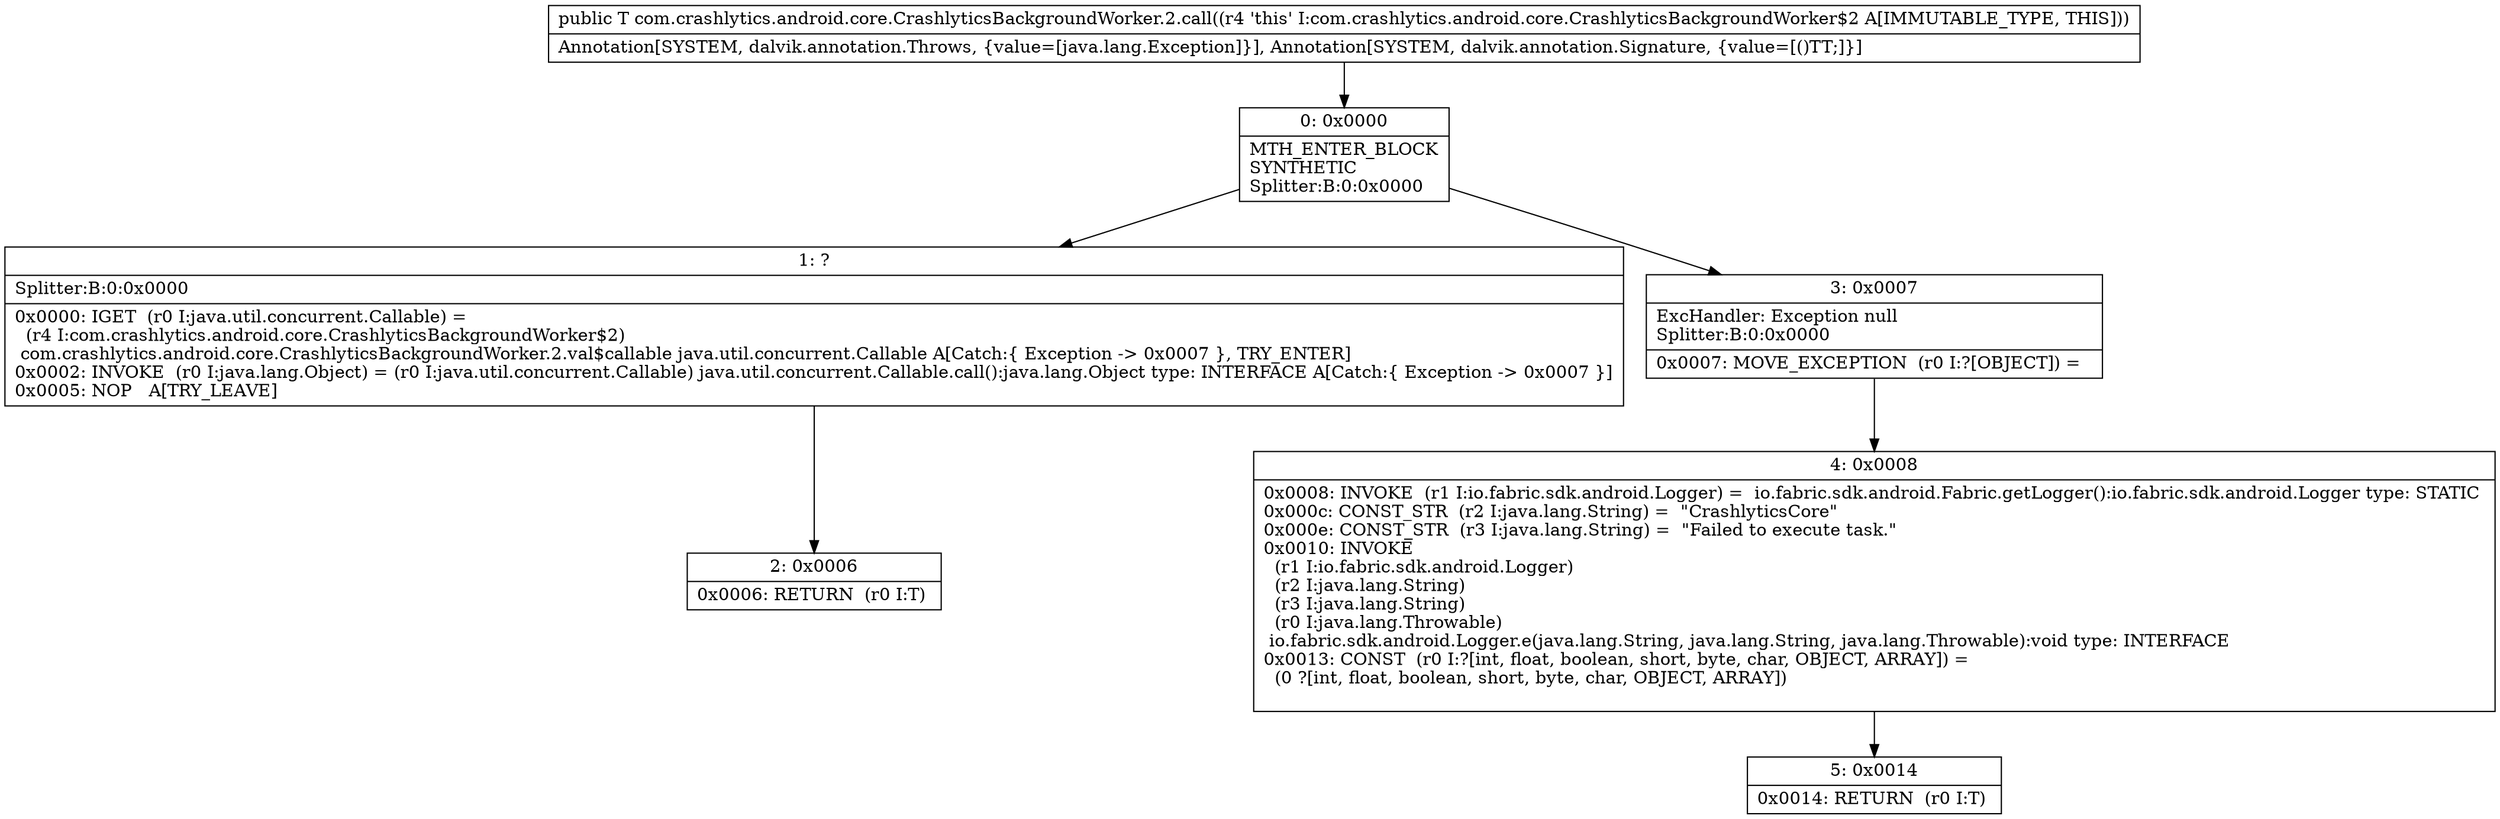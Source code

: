 digraph "CFG forcom.crashlytics.android.core.CrashlyticsBackgroundWorker.2.call()Ljava\/lang\/Object;" {
Node_0 [shape=record,label="{0\:\ 0x0000|MTH_ENTER_BLOCK\lSYNTHETIC\lSplitter:B:0:0x0000\l}"];
Node_1 [shape=record,label="{1\:\ ?|Splitter:B:0:0x0000\l|0x0000: IGET  (r0 I:java.util.concurrent.Callable) = \l  (r4 I:com.crashlytics.android.core.CrashlyticsBackgroundWorker$2)\l com.crashlytics.android.core.CrashlyticsBackgroundWorker.2.val$callable java.util.concurrent.Callable A[Catch:\{ Exception \-\> 0x0007 \}, TRY_ENTER]\l0x0002: INVOKE  (r0 I:java.lang.Object) = (r0 I:java.util.concurrent.Callable) java.util.concurrent.Callable.call():java.lang.Object type: INTERFACE A[Catch:\{ Exception \-\> 0x0007 \}]\l0x0005: NOP   A[TRY_LEAVE]\l}"];
Node_2 [shape=record,label="{2\:\ 0x0006|0x0006: RETURN  (r0 I:T) \l}"];
Node_3 [shape=record,label="{3\:\ 0x0007|ExcHandler: Exception null\lSplitter:B:0:0x0000\l|0x0007: MOVE_EXCEPTION  (r0 I:?[OBJECT]) =  \l}"];
Node_4 [shape=record,label="{4\:\ 0x0008|0x0008: INVOKE  (r1 I:io.fabric.sdk.android.Logger) =  io.fabric.sdk.android.Fabric.getLogger():io.fabric.sdk.android.Logger type: STATIC \l0x000c: CONST_STR  (r2 I:java.lang.String) =  \"CrashlyticsCore\" \l0x000e: CONST_STR  (r3 I:java.lang.String) =  \"Failed to execute task.\" \l0x0010: INVOKE  \l  (r1 I:io.fabric.sdk.android.Logger)\l  (r2 I:java.lang.String)\l  (r3 I:java.lang.String)\l  (r0 I:java.lang.Throwable)\l io.fabric.sdk.android.Logger.e(java.lang.String, java.lang.String, java.lang.Throwable):void type: INTERFACE \l0x0013: CONST  (r0 I:?[int, float, boolean, short, byte, char, OBJECT, ARRAY]) = \l  (0 ?[int, float, boolean, short, byte, char, OBJECT, ARRAY])\l \l}"];
Node_5 [shape=record,label="{5\:\ 0x0014|0x0014: RETURN  (r0 I:T) \l}"];
MethodNode[shape=record,label="{public T com.crashlytics.android.core.CrashlyticsBackgroundWorker.2.call((r4 'this' I:com.crashlytics.android.core.CrashlyticsBackgroundWorker$2 A[IMMUTABLE_TYPE, THIS]))  | Annotation[SYSTEM, dalvik.annotation.Throws, \{value=[java.lang.Exception]\}], Annotation[SYSTEM, dalvik.annotation.Signature, \{value=[()TT;]\}]\l}"];
MethodNode -> Node_0;
Node_0 -> Node_1;
Node_0 -> Node_3;
Node_1 -> Node_2;
Node_3 -> Node_4;
Node_4 -> Node_5;
}

